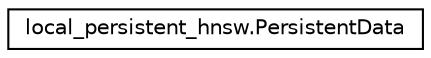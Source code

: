 digraph "Graphical Class Hierarchy"
{
 // LATEX_PDF_SIZE
  edge [fontname="Helvetica",fontsize="10",labelfontname="Helvetica",labelfontsize="10"];
  node [fontname="Helvetica",fontsize="10",shape=record];
  rankdir="LR";
  Node0 [label="local_persistent_hnsw.PersistentData",height=0.2,width=0.4,color="black", fillcolor="white", style="filled",URL="$classlocal__persistent__hnsw_1_1PersistentData.html",tooltip=" "];
}

